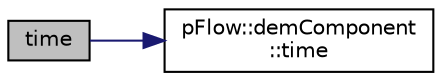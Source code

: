 digraph "time"
{
 // LATEX_PDF_SIZE
  edge [fontname="Helvetica",fontsize="10",labelfontname="Helvetica",labelfontsize="10"];
  node [fontname="Helvetica",fontsize="10",shape=record];
  rankdir="LR";
  Node1 [label="time",height=0.2,width=0.4,color="black", fillcolor="grey75", style="filled", fontcolor="black",tooltip=" "];
  Node1 -> Node2 [color="midnightblue",fontsize="10",style="solid",fontname="Helvetica"];
  Node2 [label="pFlow::demComponent\l::time",height=0.2,width=0.4,color="black", fillcolor="white", style="filled",URL="$classpFlow_1_1demComponent.html#a40f341a9cb1091ba9e3670f98cd002c3",tooltip=" "];
}
